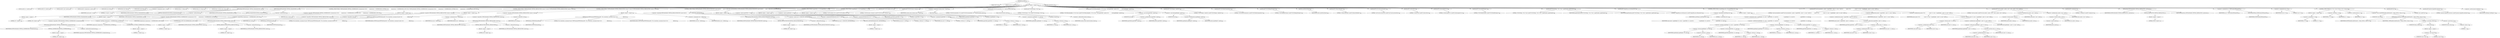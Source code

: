 digraph "printTIF" {  
"9803" [label = <(METHOD,printTIF)<SUB>210</SUB>> ]
"9804" [label = <(PARAM,TIFF *tif)<SUB>210</SUB>> ]
"9805" [label = <(PARAM,uint16_t pageNumber)<SUB>210</SUB>> ]
"9806" [label = <(BLOCK,&lt;empty&gt;,&lt;empty&gt;)<SUB>211</SUB>> ]
"9807" [label = <(LOCAL,uint32_t w: uint32_t)<SUB>212</SUB>> ]
"9808" [label = <(LOCAL,uint32_t h: uint32_t)<SUB>212</SUB>> ]
"9809" [label = <(LOCAL,uint16_t unit: uint16_t)<SUB>213</SUB>> ]
"9810" [label = <(LOCAL,uint16_t compression: uint16_t)<SUB>213</SUB>> ]
"9811" [label = <(LOCAL,float xres: float)<SUB>214</SUB>> ]
"9812" [label = <(LOCAL,float yres: float)<SUB>214</SUB>> ]
"9813" [label = <(LOCAL,float scale: float)<SUB>214</SUB>> ]
"9814" [label = <(&lt;operator&gt;.assignment,scale = 1.0)<SUB>214</SUB>> ]
"9815" [label = <(IDENTIFIER,scale,scale = 1.0)<SUB>214</SUB>> ]
"9816" [label = <(LITERAL,1.0,scale = 1.0)<SUB>214</SUB>> ]
"9817" [label = <(LOCAL,tstrip_t s: tstrip_t)<SUB>215</SUB>> ]
"9818" [label = <(LOCAL,tstrip_t ns: tstrip_t)<SUB>215</SUB>> ]
"9819" [label = <(LOCAL,time_t creation_time: time_t)<SUB>216</SUB>> ]
"9820" [label = <(TIFFGetField,TIFFGetField(tif, TIFFTAG_IMAGELENGTH, &amp;h))<SUB>218</SUB>> ]
"9821" [label = <(IDENTIFIER,tif,TIFFGetField(tif, TIFFTAG_IMAGELENGTH, &amp;h))<SUB>218</SUB>> ]
"9822" [label = <(TIFFTAG_IMAGELENGTH,TIFFTAG_IMAGELENGTH)<SUB>218</SUB>> ]
"9823" [label = <(BLOCK,&lt;empty&gt;,&lt;empty&gt;)> ]
"9824" [label = <(LITERAL,257,&lt;empty&gt;)<SUB>218</SUB>> ]
"9825" [label = <(&lt;operator&gt;.addressOf,&amp;h)<SUB>218</SUB>> ]
"9826" [label = <(IDENTIFIER,h,TIFFGetField(tif, TIFFTAG_IMAGELENGTH, &amp;h))<SUB>218</SUB>> ]
"9827" [label = <(TIFFGetField,TIFFGetField(tif, TIFFTAG_IMAGEWIDTH, &amp;w))<SUB>219</SUB>> ]
"9828" [label = <(IDENTIFIER,tif,TIFFGetField(tif, TIFFTAG_IMAGEWIDTH, &amp;w))<SUB>219</SUB>> ]
"9829" [label = <(TIFFTAG_IMAGEWIDTH,TIFFTAG_IMAGEWIDTH)<SUB>219</SUB>> ]
"9830" [label = <(BLOCK,&lt;empty&gt;,&lt;empty&gt;)> ]
"9831" [label = <(LITERAL,256,&lt;empty&gt;)<SUB>219</SUB>> ]
"9832" [label = <(&lt;operator&gt;.addressOf,&amp;w)<SUB>219</SUB>> ]
"9833" [label = <(IDENTIFIER,w,TIFFGetField(tif, TIFFTAG_IMAGEWIDTH, &amp;w))<SUB>219</SUB>> ]
"9834" [label = <(CONTROL_STRUCTURE,if (!TIFFGetField(tif, TIFFTAG_COMPRESSION, &amp;compression) ||\012        compression &lt; COMPRESSION_CCITTRLE ||\012        compression &gt; COMPRESSION_CCITT_T6),if (!TIFFGetField(tif, TIFFTAG_COMPRESSION, &amp;compression) ||\012        compression &lt; COMPRESSION_CCITTRLE ||\012        compression &gt; COMPRESSION_CCITT_T6))<SUB>220</SUB>> ]
"9835" [label = <(&lt;operator&gt;.logicalOr,!TIFFGetField(tif, TIFFTAG_COMPRESSION, &amp;compression) ||\012        compression &lt; COMPRESSION_CCITTRLE ||\012        compression &gt; COMPRESSION_CCITT_T6)<SUB>220</SUB>> ]
"9836" [label = <(&lt;operator&gt;.logicalOr,!TIFFGetField(tif, TIFFTAG_COMPRESSION, &amp;compression) ||\012        compression &lt; COMPRESSION_CCITTRLE)<SUB>220</SUB>> ]
"9837" [label = <(&lt;operator&gt;.logicalNot,!TIFFGetField(tif, TIFFTAG_COMPRESSION, &amp;compression))<SUB>220</SUB>> ]
"9838" [label = <(TIFFGetField,TIFFGetField(tif, TIFFTAG_COMPRESSION, &amp;compression))<SUB>220</SUB>> ]
"9839" [label = <(IDENTIFIER,tif,TIFFGetField(tif, TIFFTAG_COMPRESSION, &amp;compression))<SUB>220</SUB>> ]
"9840" [label = <(TIFFTAG_COMPRESSION,TIFFTAG_COMPRESSION)<SUB>220</SUB>> ]
"9841" [label = <(BLOCK,&lt;empty&gt;,&lt;empty&gt;)> ]
"9842" [label = <(LITERAL,259,&lt;empty&gt;)<SUB>220</SUB>> ]
"9843" [label = <(&lt;operator&gt;.addressOf,&amp;compression)<SUB>220</SUB>> ]
"9844" [label = <(IDENTIFIER,compression,TIFFGetField(tif, TIFFTAG_COMPRESSION, &amp;compression))<SUB>220</SUB>> ]
"9845" [label = <(&lt;operator&gt;.lessThan,compression &lt; COMPRESSION_CCITTRLE)<SUB>221</SUB>> ]
"9846" [label = <(IDENTIFIER,compression,compression &lt; COMPRESSION_CCITTRLE)<SUB>221</SUB>> ]
"9847" [label = <(COMPRESSION_CCITTRLE,COMPRESSION_CCITTRLE)<SUB>221</SUB>> ]
"9848" [label = <(BLOCK,&lt;empty&gt;,&lt;empty&gt;)> ]
"9849" [label = <(LITERAL,2,&lt;empty&gt;)<SUB>221</SUB>> ]
"9850" [label = <(&lt;operator&gt;.greaterThan,compression &gt; COMPRESSION_CCITT_T6)<SUB>222</SUB>> ]
"9851" [label = <(IDENTIFIER,compression,compression &gt; COMPRESSION_CCITT_T6)<SUB>222</SUB>> ]
"9852" [label = <(COMPRESSION_CCITT_T6,COMPRESSION_CCITT_T6)<SUB>222</SUB>> ]
"9853" [label = <(BLOCK,&lt;empty&gt;,&lt;empty&gt;)> ]
"9854" [label = <(LITERAL,4,&lt;empty&gt;)<SUB>222</SUB>> ]
"9855" [label = <(BLOCK,&lt;empty&gt;,&lt;empty&gt;)<SUB>223</SUB>> ]
"9856" [label = <(RETURN,return;,return;)<SUB>223</SUB>> ]
"9857" [label = <(CONTROL_STRUCTURE,if (!TIFFGetField(tif, TIFFTAG_XRESOLUTION, &amp;xres) || !xres),if (!TIFFGetField(tif, TIFFTAG_XRESOLUTION, &amp;xres) || !xres))<SUB>224</SUB>> ]
"9858" [label = <(&lt;operator&gt;.logicalOr,!TIFFGetField(tif, TIFFTAG_XRESOLUTION, &amp;xres) || !xres)<SUB>224</SUB>> ]
"9859" [label = <(&lt;operator&gt;.logicalNot,!TIFFGetField(tif, TIFFTAG_XRESOLUTION, &amp;xres))<SUB>224</SUB>> ]
"9860" [label = <(TIFFGetField,TIFFGetField(tif, TIFFTAG_XRESOLUTION, &amp;xres))<SUB>224</SUB>> ]
"9861" [label = <(IDENTIFIER,tif,TIFFGetField(tif, TIFFTAG_XRESOLUTION, &amp;xres))<SUB>224</SUB>> ]
"9862" [label = <(TIFFTAG_XRESOLUTION,TIFFTAG_XRESOLUTION)<SUB>224</SUB>> ]
"9863" [label = <(BLOCK,&lt;empty&gt;,&lt;empty&gt;)> ]
"9864" [label = <(LITERAL,282,&lt;empty&gt;)<SUB>224</SUB>> ]
"9865" [label = <(&lt;operator&gt;.addressOf,&amp;xres)<SUB>224</SUB>> ]
"9866" [label = <(IDENTIFIER,xres,TIFFGetField(tif, TIFFTAG_XRESOLUTION, &amp;xres))<SUB>224</SUB>> ]
"9867" [label = <(&lt;operator&gt;.logicalNot,!xres)<SUB>224</SUB>> ]
"9868" [label = <(IDENTIFIER,xres,!xres)<SUB>224</SUB>> ]
"9869" [label = <(BLOCK,&lt;empty&gt;,&lt;empty&gt;)<SUB>225</SUB>> ]
"9870" [label = <(TIFFWarning,TIFFWarning(TIFFFileName(tif), &quot;No x-resolution, assuming %g dpi&quot;,\012                    defxres))<SUB>226</SUB>> ]
"9871" [label = <(TIFFFileName,TIFFFileName(tif))<SUB>226</SUB>> ]
"9872" [label = <(IDENTIFIER,tif,TIFFFileName(tif))<SUB>226</SUB>> ]
"9873" [label = <(LITERAL,&quot;No x-resolution, assuming %g dpi&quot;,TIFFWarning(TIFFFileName(tif), &quot;No x-resolution, assuming %g dpi&quot;,\012                    defxres))<SUB>226</SUB>> ]
"9874" [label = <(IDENTIFIER,defxres,TIFFWarning(TIFFFileName(tif), &quot;No x-resolution, assuming %g dpi&quot;,\012                    defxres))<SUB>227</SUB>> ]
"9875" [label = <(&lt;operator&gt;.assignment,xres = defxres)<SUB>228</SUB>> ]
"9876" [label = <(IDENTIFIER,xres,xres = defxres)<SUB>228</SUB>> ]
"9877" [label = <(IDENTIFIER,defxres,xres = defxres)<SUB>228</SUB>> ]
"9878" [label = <(CONTROL_STRUCTURE,if (!TIFFGetField(tif, TIFFTAG_YRESOLUTION, &amp;yres) || !yres),if (!TIFFGetField(tif, TIFFTAG_YRESOLUTION, &amp;yres) || !yres))<SUB>230</SUB>> ]
"9879" [label = <(&lt;operator&gt;.logicalOr,!TIFFGetField(tif, TIFFTAG_YRESOLUTION, &amp;yres) || !yres)<SUB>230</SUB>> ]
"9880" [label = <(&lt;operator&gt;.logicalNot,!TIFFGetField(tif, TIFFTAG_YRESOLUTION, &amp;yres))<SUB>230</SUB>> ]
"9881" [label = <(TIFFGetField,TIFFGetField(tif, TIFFTAG_YRESOLUTION, &amp;yres))<SUB>230</SUB>> ]
"9882" [label = <(IDENTIFIER,tif,TIFFGetField(tif, TIFFTAG_YRESOLUTION, &amp;yres))<SUB>230</SUB>> ]
"9883" [label = <(TIFFTAG_YRESOLUTION,TIFFTAG_YRESOLUTION)<SUB>230</SUB>> ]
"9884" [label = <(BLOCK,&lt;empty&gt;,&lt;empty&gt;)> ]
"9885" [label = <(LITERAL,283,&lt;empty&gt;)<SUB>230</SUB>> ]
"9886" [label = <(&lt;operator&gt;.addressOf,&amp;yres)<SUB>230</SUB>> ]
"9887" [label = <(IDENTIFIER,yres,TIFFGetField(tif, TIFFTAG_YRESOLUTION, &amp;yres))<SUB>230</SUB>> ]
"9888" [label = <(&lt;operator&gt;.logicalNot,!yres)<SUB>230</SUB>> ]
"9889" [label = <(IDENTIFIER,yres,!yres)<SUB>230</SUB>> ]
"9890" [label = <(BLOCK,&lt;empty&gt;,&lt;empty&gt;)<SUB>231</SUB>> ]
"9891" [label = <(TIFFWarning,TIFFWarning(TIFFFileName(tif), &quot;No y-resolution, assuming %g lpi&quot;,\012                    defyres))<SUB>232</SUB>> ]
"9892" [label = <(TIFFFileName,TIFFFileName(tif))<SUB>232</SUB>> ]
"9893" [label = <(IDENTIFIER,tif,TIFFFileName(tif))<SUB>232</SUB>> ]
"9894" [label = <(LITERAL,&quot;No y-resolution, assuming %g lpi&quot;,TIFFWarning(TIFFFileName(tif), &quot;No y-resolution, assuming %g lpi&quot;,\012                    defyres))<SUB>232</SUB>> ]
"9895" [label = <(IDENTIFIER,defyres,TIFFWarning(TIFFFileName(tif), &quot;No y-resolution, assuming %g lpi&quot;,\012                    defyres))<SUB>233</SUB>> ]
"9896" [label = <(&lt;operator&gt;.assignment,yres = defyres)<SUB>234</SUB>> ]
"9897" [label = <(IDENTIFIER,yres,yres = defyres)<SUB>234</SUB>> ]
"9898" [label = <(IDENTIFIER,defyres,yres = defyres)<SUB>234</SUB>> ]
"9899" [label = <(CONTROL_STRUCTURE,if (TIFFGetField(tif, TIFFTAG_RESOLUTIONUNIT, &amp;unit) &amp;&amp;\012        unit == RESUNIT_CENTIMETER),if (TIFFGetField(tif, TIFFTAG_RESOLUTIONUNIT, &amp;unit) &amp;&amp;\012        unit == RESUNIT_CENTIMETER))<SUB>236</SUB>> ]
"9900" [label = <(&lt;operator&gt;.logicalAnd,TIFFGetField(tif, TIFFTAG_RESOLUTIONUNIT, &amp;unit) &amp;&amp;\012        unit == RESUNIT_CENTIMETER)<SUB>236</SUB>> ]
"9901" [label = <(TIFFGetField,TIFFGetField(tif, TIFFTAG_RESOLUTIONUNIT, &amp;unit))<SUB>236</SUB>> ]
"9902" [label = <(IDENTIFIER,tif,TIFFGetField(tif, TIFFTAG_RESOLUTIONUNIT, &amp;unit))<SUB>236</SUB>> ]
"9903" [label = <(TIFFTAG_RESOLUTIONUNIT,TIFFTAG_RESOLUTIONUNIT)<SUB>236</SUB>> ]
"9904" [label = <(BLOCK,&lt;empty&gt;,&lt;empty&gt;)> ]
"9905" [label = <(LITERAL,296,&lt;empty&gt;)<SUB>236</SUB>> ]
"9906" [label = <(&lt;operator&gt;.addressOf,&amp;unit)<SUB>236</SUB>> ]
"9907" [label = <(IDENTIFIER,unit,TIFFGetField(tif, TIFFTAG_RESOLUTIONUNIT, &amp;unit))<SUB>236</SUB>> ]
"9908" [label = <(&lt;operator&gt;.equals,unit == RESUNIT_CENTIMETER)<SUB>237</SUB>> ]
"9909" [label = <(IDENTIFIER,unit,unit == RESUNIT_CENTIMETER)<SUB>237</SUB>> ]
"9910" [label = <(RESUNIT_CENTIMETER,RESUNIT_CENTIMETER)<SUB>237</SUB>> ]
"9911" [label = <(BLOCK,&lt;empty&gt;,&lt;empty&gt;)> ]
"9912" [label = <(LITERAL,3,&lt;empty&gt;)<SUB>237</SUB>> ]
"9913" [label = <(BLOCK,&lt;empty&gt;,&lt;empty&gt;)<SUB>238</SUB>> ]
"9914" [label = <(&lt;operator&gt;.assignmentMultiplication,xres *= 2.54F)<SUB>239</SUB>> ]
"9915" [label = <(IDENTIFIER,xres,xres *= 2.54F)<SUB>239</SUB>> ]
"9916" [label = <(LITERAL,2.54F,xres *= 2.54F)<SUB>239</SUB>> ]
"9917" [label = <(&lt;operator&gt;.assignmentMultiplication,yres *= 2.54F)<SUB>240</SUB>> ]
"9918" [label = <(IDENTIFIER,yres,yres *= 2.54F)<SUB>240</SUB>> ]
"9919" [label = <(LITERAL,2.54F,yres *= 2.54F)<SUB>240</SUB>> ]
"9920" [label = <(CONTROL_STRUCTURE,if (pageWidth == 0),if (pageWidth == 0))<SUB>242</SUB>> ]
"9921" [label = <(&lt;operator&gt;.equals,pageWidth == 0)<SUB>242</SUB>> ]
"9922" [label = <(IDENTIFIER,pageWidth,pageWidth == 0)<SUB>242</SUB>> ]
"9923" [label = <(LITERAL,0,pageWidth == 0)<SUB>242</SUB>> ]
"9924" [label = <(BLOCK,&lt;empty&gt;,&lt;empty&gt;)<SUB>243</SUB>> ]
"9925" [label = <(&lt;operator&gt;.assignment,pageWidth = w / xres)<SUB>243</SUB>> ]
"9926" [label = <(IDENTIFIER,pageWidth,pageWidth = w / xres)<SUB>243</SUB>> ]
"9927" [label = <(&lt;operator&gt;.division,w / xres)<SUB>243</SUB>> ]
"9928" [label = <(IDENTIFIER,w,w / xres)<SUB>243</SUB>> ]
"9929" [label = <(IDENTIFIER,xres,w / xres)<SUB>243</SUB>> ]
"9930" [label = <(CONTROL_STRUCTURE,if (pageHeight == 0),if (pageHeight == 0))<SUB>244</SUB>> ]
"9931" [label = <(&lt;operator&gt;.equals,pageHeight == 0)<SUB>244</SUB>> ]
"9932" [label = <(IDENTIFIER,pageHeight,pageHeight == 0)<SUB>244</SUB>> ]
"9933" [label = <(LITERAL,0,pageHeight == 0)<SUB>244</SUB>> ]
"9934" [label = <(BLOCK,&lt;empty&gt;,&lt;empty&gt;)<SUB>245</SUB>> ]
"9935" [label = <(&lt;operator&gt;.assignment,pageHeight = h / yres)<SUB>245</SUB>> ]
"9936" [label = <(IDENTIFIER,pageHeight,pageHeight = h / yres)<SUB>245</SUB>> ]
"9937" [label = <(&lt;operator&gt;.division,h / yres)<SUB>245</SUB>> ]
"9938" [label = <(IDENTIFIER,h,h / yres)<SUB>245</SUB>> ]
"9939" [label = <(IDENTIFIER,yres,h / yres)<SUB>245</SUB>> ]
"9940" [label = <(printf,printf(&quot;%%!PS-Adobe-3.0\n&quot;))<SUB>247</SUB>> ]
"9941" [label = <(LITERAL,&quot;%%!PS-Adobe-3.0\n&quot;,printf(&quot;%%!PS-Adobe-3.0\n&quot;))<SUB>247</SUB>> ]
"9942" [label = <(printf,printf(&quot;%%%%Creator: fax2ps\n&quot;))<SUB>248</SUB>> ]
"9943" [label = <(LITERAL,&quot;%%%%Creator: fax2ps\n&quot;,printf(&quot;%%%%Creator: fax2ps\n&quot;))<SUB>248</SUB>> ]
"9944" [label = <(&lt;operator&gt;.assignment,creation_time = time(0))<SUB>252</SUB>> ]
"9945" [label = <(IDENTIFIER,creation_time,creation_time = time(0))<SUB>252</SUB>> ]
"9946" [label = <(time,time(0))<SUB>252</SUB>> ]
"9947" [label = <(LITERAL,0,time(0))<SUB>252</SUB>> ]
"9948" [label = <(printf,printf(&quot;%%%%CreationDate: %s&quot;, ctime(&amp;creation_time)))<SUB>253</SUB>> ]
"9949" [label = <(LITERAL,&quot;%%%%CreationDate: %s&quot;,printf(&quot;%%%%CreationDate: %s&quot;, ctime(&amp;creation_time)))<SUB>253</SUB>> ]
"9950" [label = <(ctime,ctime(&amp;creation_time))<SUB>253</SUB>> ]
"9951" [label = <(&lt;operator&gt;.addressOf,&amp;creation_time)<SUB>253</SUB>> ]
"9952" [label = <(IDENTIFIER,creation_time,ctime(&amp;creation_time))<SUB>253</SUB>> ]
"9953" [label = <(printf,printf(&quot;%%%%Origin: 0 0\n&quot;))<SUB>254</SUB>> ]
"9954" [label = <(LITERAL,&quot;%%%%Origin: 0 0\n&quot;,printf(&quot;%%%%Origin: 0 0\n&quot;))<SUB>254</SUB>> ]
"9955" [label = <(printf,printf(&quot;%%%%BoundingBox: 0 0 %u %u\n&quot;, (int)(pageWidth * points),\012           (int)(pageHeight * points)))<SUB>255</SUB>> ]
"9956" [label = <(LITERAL,&quot;%%%%BoundingBox: 0 0 %u %u\n&quot;,printf(&quot;%%%%BoundingBox: 0 0 %u %u\n&quot;, (int)(pageWidth * points),\012           (int)(pageHeight * points)))<SUB>255</SUB>> ]
"9957" [label = <(&lt;operator&gt;.cast,(int)(pageWidth * points))<SUB>255</SUB>> ]
"9958" [label = <(UNKNOWN,int,int)<SUB>255</SUB>> ]
"9959" [label = <(&lt;operator&gt;.multiplication,pageWidth * points)<SUB>255</SUB>> ]
"9960" [label = <(IDENTIFIER,pageWidth,pageWidth * points)<SUB>255</SUB>> ]
"9961" [label = <(IDENTIFIER,points,pageWidth * points)<SUB>255</SUB>> ]
"9962" [label = <(&lt;operator&gt;.cast,(int)(pageHeight * points))<SUB>256</SUB>> ]
"9963" [label = <(UNKNOWN,int,int)<SUB>256</SUB>> ]
"9964" [label = <(&lt;operator&gt;.multiplication,pageHeight * points)<SUB>256</SUB>> ]
"9965" [label = <(IDENTIFIER,pageHeight,pageHeight * points)<SUB>256</SUB>> ]
"9966" [label = <(IDENTIFIER,points,pageHeight * points)<SUB>256</SUB>> ]
"9967" [label = <(printf,printf(&quot;%%%%Pages: (atend)\n&quot;))<SUB>257</SUB>> ]
"9968" [label = <(LITERAL,&quot;%%%%Pages: (atend)\n&quot;,printf(&quot;%%%%Pages: (atend)\n&quot;))<SUB>257</SUB>> ]
"9969" [label = <(printf,printf(&quot;%%%%EndComments\n&quot;))<SUB>258</SUB>> ]
"9970" [label = <(LITERAL,&quot;%%%%EndComments\n&quot;,printf(&quot;%%%%EndComments\n&quot;))<SUB>258</SUB>> ]
"9971" [label = <(printf,printf(&quot;%%%%BeginProlog\n&quot;))<SUB>259</SUB>> ]
"9972" [label = <(LITERAL,&quot;%%%%BeginProlog\n&quot;,printf(&quot;%%%%BeginProlog\n&quot;))<SUB>259</SUB>> ]
"9973" [label = <(emitFont,emitFont(stdout))<SUB>260</SUB>> ]
"9974" [label = <(IDENTIFIER,stdout,emitFont(stdout))<SUB>260</SUB>> ]
"9975" [label = <(printf,printf(&quot;/d{bind def}def\n&quot;))<SUB>261</SUB>> ]
"9976" [label = <(LITERAL,&quot;/d{bind def}def\n&quot;,printf(&quot;/d{bind def}def\n&quot;))<SUB>261</SUB>> ]
"9977" [label = <(printf,printf(&quot;/m{0 exch moveto}d\n&quot;))<SUB>262</SUB>> ]
"9978" [label = <(LITERAL,&quot;/m{0 exch moveto}d\n&quot;,printf(&quot;/m{0 exch moveto}d\n&quot;))<SUB>262</SUB>> ]
"9979" [label = <(printf,printf(&quot;/s{show}d\n&quot;))<SUB>263</SUB>> ]
"9980" [label = <(LITERAL,&quot;/s{show}d\n&quot;,printf(&quot;/s{show}d\n&quot;))<SUB>263</SUB>> ]
"9981" [label = <(printf,printf(&quot;/p{showpage}d \n&quot;))<SUB>264</SUB>> ]
"9982" [label = <(LITERAL,&quot;/p{showpage}d \n&quot;,printf(&quot;/p{showpage}d \n&quot;))<SUB>264</SUB>> ]
"9983" [label = <(printf,printf(&quot;%%%%EndProlog\n&quot;))<SUB>265</SUB>> ]
"9984" [label = <(LITERAL,&quot;%%%%EndProlog\n&quot;,printf(&quot;%%%%EndProlog\n&quot;))<SUB>265</SUB>> ]
"9985" [label = <(printf,printf(&quot;%%%%Page: \&quot;%u\&quot; %u\n&quot;, pageNumber, pageNumber))<SUB>266</SUB>> ]
"9986" [label = <(LITERAL,&quot;%%%%Page: \&quot;%u\&quot; %u\n&quot;,printf(&quot;%%%%Page: \&quot;%u\&quot; %u\n&quot;, pageNumber, pageNumber))<SUB>266</SUB>> ]
"9987" [label = <(IDENTIFIER,pageNumber,printf(&quot;%%%%Page: \&quot;%u\&quot; %u\n&quot;, pageNumber, pageNumber))<SUB>266</SUB>> ]
"9988" [label = <(IDENTIFIER,pageNumber,printf(&quot;%%%%Page: \&quot;%u\&quot; %u\n&quot;, pageNumber, pageNumber))<SUB>266</SUB>> ]
"9989" [label = <(printf,printf(&quot;/$pageTop save def gsave\n&quot;))<SUB>267</SUB>> ]
"9990" [label = <(LITERAL,&quot;/$pageTop save def gsave\n&quot;,printf(&quot;/$pageTop save def gsave\n&quot;))<SUB>267</SUB>> ]
"9991" [label = <(CONTROL_STRUCTURE,if (scaleToPage &amp;&amp; 1),if (scaleToPage &amp;&amp; 1))<SUB>268</SUB>> ]
"9992" [label = <(&lt;operator&gt;.logicalAnd,scaleToPage &amp;&amp; 1)<SUB>268</SUB>> ]
"9993" [label = <(IDENTIFIER,scaleToPage,scaleToPage &amp;&amp; 1)<SUB>268</SUB>> ]
"9994" [label = <(LITERAL,1,scaleToPage &amp;&amp; 1)<SUB>268</SUB>> ]
"9995" [label = <(BLOCK,&lt;empty&gt;,&lt;empty&gt;)<SUB>269</SUB>> ]
"9996" [label = <(&lt;operator&gt;.assignment,scale = pageHeight / (h / yres) &lt; pageWidth / (w / xres)\012                    ? pageHeight / (h / yres)\012                    : pageWidth / (w / xres))<SUB>269</SUB>> ]
"9997" [label = <(IDENTIFIER,scale,scale = pageHeight / (h / yres) &lt; pageWidth / (w / xres)\012                    ? pageHeight / (h / yres)\012                    : pageWidth / (w / xres))<SUB>269</SUB>> ]
"9998" [label = <(&lt;operator&gt;.conditional,pageHeight / (h / yres) &lt; pageWidth / (w / xres)\012                    ? pageHeight / (h / yres)\012                    : pageWidth / (w / xres))<SUB>269</SUB>> ]
"9999" [label = <(&lt;operator&gt;.lessThan,pageHeight / (h / yres) &lt; pageWidth / (w / xres))<SUB>269</SUB>> ]
"10000" [label = <(&lt;operator&gt;.division,pageHeight / (h / yres))<SUB>269</SUB>> ]
"10001" [label = <(IDENTIFIER,pageHeight,pageHeight / (h / yres))<SUB>269</SUB>> ]
"10002" [label = <(&lt;operator&gt;.division,h / yres)<SUB>269</SUB>> ]
"10003" [label = <(IDENTIFIER,h,h / yres)<SUB>269</SUB>> ]
"10004" [label = <(IDENTIFIER,yres,h / yres)<SUB>269</SUB>> ]
"10005" [label = <(&lt;operator&gt;.division,pageWidth / (w / xres))<SUB>269</SUB>> ]
"10006" [label = <(IDENTIFIER,pageWidth,pageWidth / (w / xres))<SUB>269</SUB>> ]
"10007" [label = <(&lt;operator&gt;.division,w / xres)<SUB>269</SUB>> ]
"10008" [label = <(IDENTIFIER,w,w / xres)<SUB>269</SUB>> ]
"10009" [label = <(IDENTIFIER,xres,w / xres)<SUB>269</SUB>> ]
"10010" [label = <(&lt;operator&gt;.division,pageHeight / (h / yres))<SUB>270</SUB>> ]
"10011" [label = <(IDENTIFIER,pageHeight,pageHeight / (h / yres))<SUB>270</SUB>> ]
"10012" [label = <(&lt;operator&gt;.division,h / yres)<SUB>270</SUB>> ]
"10013" [label = <(IDENTIFIER,h,h / yres)<SUB>270</SUB>> ]
"10014" [label = <(IDENTIFIER,yres,h / yres)<SUB>270</SUB>> ]
"10015" [label = <(&lt;operator&gt;.division,pageWidth / (w / xres))<SUB>271</SUB>> ]
"10016" [label = <(IDENTIFIER,pageWidth,pageWidth / (w / xres))<SUB>271</SUB>> ]
"10017" [label = <(&lt;operator&gt;.division,w / xres)<SUB>271</SUB>> ]
"10018" [label = <(IDENTIFIER,w,w / xres)<SUB>271</SUB>> ]
"10019" [label = <(IDENTIFIER,xres,w / xres)<SUB>271</SUB>> ]
"10020" [label = <(printf,printf(&quot;%g %g translate\n&quot;, points * (pageWidth - scale * w / xres) * half,\012           points *\012               (scale * h / yres + (pageHeight - scale * h / yres) * half)))<SUB>272</SUB>> ]
"10021" [label = <(LITERAL,&quot;%g %g translate\n&quot;,printf(&quot;%g %g translate\n&quot;, points * (pageWidth - scale * w / xres) * half,\012           points *\012               (scale * h / yres + (pageHeight - scale * h / yres) * half)))<SUB>272</SUB>> ]
"10022" [label = <(&lt;operator&gt;.multiplication,points * (pageWidth - scale * w / xres) * half)<SUB>272</SUB>> ]
"10023" [label = <(&lt;operator&gt;.multiplication,points * (pageWidth - scale * w / xres))<SUB>272</SUB>> ]
"10024" [label = <(IDENTIFIER,points,points * (pageWidth - scale * w / xres))<SUB>272</SUB>> ]
"10025" [label = <(&lt;operator&gt;.subtraction,pageWidth - scale * w / xres)<SUB>272</SUB>> ]
"10026" [label = <(IDENTIFIER,pageWidth,pageWidth - scale * w / xres)<SUB>272</SUB>> ]
"10027" [label = <(&lt;operator&gt;.division,scale * w / xres)<SUB>272</SUB>> ]
"10028" [label = <(&lt;operator&gt;.multiplication,scale * w)<SUB>272</SUB>> ]
"10029" [label = <(IDENTIFIER,scale,scale * w)<SUB>272</SUB>> ]
"10030" [label = <(IDENTIFIER,w,scale * w)<SUB>272</SUB>> ]
"10031" [label = <(IDENTIFIER,xres,scale * w / xres)<SUB>272</SUB>> ]
"10032" [label = <(IDENTIFIER,half,points * (pageWidth - scale * w / xres) * half)<SUB>272</SUB>> ]
"10033" [label = <(&lt;operator&gt;.multiplication,points *\012               (scale * h / yres + (pageHeight - scale * h / yres) * half))<SUB>273</SUB>> ]
"10034" [label = <(IDENTIFIER,points,points *\012               (scale * h / yres + (pageHeight - scale * h / yres) * half))<SUB>273</SUB>> ]
"10035" [label = <(&lt;operator&gt;.addition,scale * h / yres + (pageHeight - scale * h / yres) * half)<SUB>274</SUB>> ]
"10036" [label = <(&lt;operator&gt;.division,scale * h / yres)<SUB>274</SUB>> ]
"10037" [label = <(&lt;operator&gt;.multiplication,scale * h)<SUB>274</SUB>> ]
"10038" [label = <(IDENTIFIER,scale,scale * h)<SUB>274</SUB>> ]
"10039" [label = <(IDENTIFIER,h,scale * h)<SUB>274</SUB>> ]
"10040" [label = <(IDENTIFIER,yres,scale * h / yres)<SUB>274</SUB>> ]
"10041" [label = <(&lt;operator&gt;.multiplication,(pageHeight - scale * h / yres) * half)<SUB>274</SUB>> ]
"10042" [label = <(&lt;operator&gt;.subtraction,pageHeight - scale * h / yres)<SUB>274</SUB>> ]
"10043" [label = <(IDENTIFIER,pageHeight,pageHeight - scale * h / yres)<SUB>274</SUB>> ]
"10044" [label = <(&lt;operator&gt;.division,scale * h / yres)<SUB>274</SUB>> ]
"10045" [label = <(&lt;operator&gt;.multiplication,scale * h)<SUB>274</SUB>> ]
"10046" [label = <(IDENTIFIER,scale,scale * h)<SUB>274</SUB>> ]
"10047" [label = <(IDENTIFIER,h,scale * h)<SUB>274</SUB>> ]
"10048" [label = <(IDENTIFIER,yres,scale * h / yres)<SUB>274</SUB>> ]
"10049" [label = <(IDENTIFIER,half,(pageHeight - scale * h / yres) * half)<SUB>274</SUB>> ]
"10050" [label = <(printf,printf(&quot;%g %g scale\n&quot;, points / xres * scale, -points / yres * scale))<SUB>275</SUB>> ]
"10051" [label = <(LITERAL,&quot;%g %g scale\n&quot;,printf(&quot;%g %g scale\n&quot;, points / xres * scale, -points / yres * scale))<SUB>275</SUB>> ]
"10052" [label = <(&lt;operator&gt;.multiplication,points / xres * scale)<SUB>275</SUB>> ]
"10053" [label = <(&lt;operator&gt;.division,points / xres)<SUB>275</SUB>> ]
"10054" [label = <(IDENTIFIER,points,points / xres)<SUB>275</SUB>> ]
"10055" [label = <(IDENTIFIER,xres,points / xres)<SUB>275</SUB>> ]
"10056" [label = <(IDENTIFIER,scale,points / xres * scale)<SUB>275</SUB>> ]
"10057" [label = <(&lt;operator&gt;.multiplication,-points / yres * scale)<SUB>275</SUB>> ]
"10058" [label = <(&lt;operator&gt;.division,-points / yres)<SUB>275</SUB>> ]
"10059" [label = <(&lt;operator&gt;.minus,-points)<SUB>275</SUB>> ]
"10060" [label = <(IDENTIFIER,points,-points)<SUB>275</SUB>> ]
"10061" [label = <(IDENTIFIER,yres,-points / yres)<SUB>275</SUB>> ]
"10062" [label = <(IDENTIFIER,scale,-points / yres * scale)<SUB>275</SUB>> ]
"10063" [label = <(printf,printf(&quot;0 setgray\n&quot;))<SUB>276</SUB>> ]
"10064" [label = <(LITERAL,&quot;0 setgray\n&quot;,printf(&quot;0 setgray\n&quot;))<SUB>276</SUB>> ]
"10065" [label = <(TIFFSetField,TIFFSetField(tif, TIFFTAG_FAXFILLFUNC, printruns))<SUB>277</SUB>> ]
"10066" [label = <(IDENTIFIER,tif,TIFFSetField(tif, TIFFTAG_FAXFILLFUNC, printruns))<SUB>277</SUB>> ]
"10067" [label = <(TIFFTAG_FAXFILLFUNC,TIFFTAG_FAXFILLFUNC)<SUB>277</SUB>> ]
"10068" [label = <(BLOCK,&lt;empty&gt;,&lt;empty&gt;)> ]
"10069" [label = <(LITERAL,65540,&lt;empty&gt;)<SUB>277</SUB>> ]
"10070" [label = <(IDENTIFIER,printruns,TIFFSetField(tif, TIFFTAG_FAXFILLFUNC, printruns))<SUB>277</SUB>> ]
"10071" [label = <(&lt;operator&gt;.assignment,ns = TIFFNumberOfStrips(tif))<SUB>278</SUB>> ]
"10072" [label = <(IDENTIFIER,ns,ns = TIFFNumberOfStrips(tif))<SUB>278</SUB>> ]
"10073" [label = <(TIFFNumberOfStrips,TIFFNumberOfStrips(tif))<SUB>278</SUB>> ]
"10074" [label = <(IDENTIFIER,tif,TIFFNumberOfStrips(tif))<SUB>278</SUB>> ]
"10075" [label = <(&lt;operator&gt;.assignment,row = 0)<SUB>279</SUB>> ]
"10076" [label = <(IDENTIFIER,row,row = 0)<SUB>279</SUB>> ]
"10077" [label = <(LITERAL,0,row = 0)<SUB>279</SUB>> ]
"10078" [label = <(CONTROL_STRUCTURE,for (s = 0;s &lt; ns;s++),for (s = 0;s &lt; ns;s++))<SUB>280</SUB>> ]
"10079" [label = <(BLOCK,&lt;empty&gt;,&lt;empty&gt;)<SUB>280</SUB>> ]
"10080" [label = <(&lt;operator&gt;.assignment,s = 0)<SUB>280</SUB>> ]
"10081" [label = <(IDENTIFIER,s,s = 0)<SUB>280</SUB>> ]
"10082" [label = <(LITERAL,0,s = 0)<SUB>280</SUB>> ]
"10083" [label = <(&lt;operator&gt;.lessThan,s &lt; ns)<SUB>280</SUB>> ]
"10084" [label = <(IDENTIFIER,s,s &lt; ns)<SUB>280</SUB>> ]
"10085" [label = <(IDENTIFIER,ns,s &lt; ns)<SUB>280</SUB>> ]
"10086" [label = <(&lt;operator&gt;.postIncrement,s++)<SUB>280</SUB>> ]
"10087" [label = <(IDENTIFIER,s,s++)<SUB>280</SUB>> ]
"10088" [label = <(&lt;operator&gt;.cast,(void)TIFFReadEncodedStrip(tif, s, (tdata_t)NULL, (tsize_t)-1))<SUB>281</SUB>> ]
"10089" [label = <(UNKNOWN,void,void)<SUB>281</SUB>> ]
"10090" [label = <(TIFFReadEncodedStrip,TIFFReadEncodedStrip(tif, s, (tdata_t)NULL, (tsize_t)-1))<SUB>281</SUB>> ]
"10091" [label = <(IDENTIFIER,tif,TIFFReadEncodedStrip(tif, s, (tdata_t)NULL, (tsize_t)-1))<SUB>281</SUB>> ]
"10092" [label = <(IDENTIFIER,s,TIFFReadEncodedStrip(tif, s, (tdata_t)NULL, (tsize_t)-1))<SUB>281</SUB>> ]
"10093" [label = <(&lt;operator&gt;.cast,(tdata_t)NULL)<SUB>281</SUB>> ]
"10094" [label = <(UNKNOWN,tdata_t,tdata_t)<SUB>281</SUB>> ]
"10095" [label = <(NULL,NULL)<SUB>281</SUB>> ]
"10096" [label = <(BLOCK,&lt;empty&gt;,&lt;empty&gt;)> ]
"10097" [label = <(&lt;operator&gt;.cast,(void *)0)<SUB>281</SUB>> ]
"10098" [label = <(UNKNOWN,void *,void *)<SUB>281</SUB>> ]
"10099" [label = <(LITERAL,0,(void *)0)<SUB>281</SUB>> ]
"10100" [label = <(&lt;operator&gt;.cast,(tsize_t)-1)<SUB>281</SUB>> ]
"10101" [label = <(UNKNOWN,tsize_t,tsize_t)<SUB>281</SUB>> ]
"10102" [label = <(&lt;operator&gt;.minus,-1)<SUB>281</SUB>> ]
"10103" [label = <(LITERAL,1,-1)<SUB>281</SUB>> ]
"10104" [label = <(printf,printf(&quot;p\n&quot;))<SUB>282</SUB>> ]
"10105" [label = <(LITERAL,&quot;p\n&quot;,printf(&quot;p\n&quot;))<SUB>282</SUB>> ]
"10106" [label = <(printf,printf(&quot;grestore $pageTop restore\n&quot;))<SUB>283</SUB>> ]
"10107" [label = <(LITERAL,&quot;grestore $pageTop restore\n&quot;,printf(&quot;grestore $pageTop restore\n&quot;))<SUB>283</SUB>> ]
"10108" [label = <(&lt;operator&gt;.postIncrement,totalPages++)<SUB>284</SUB>> ]
"10109" [label = <(IDENTIFIER,totalPages,totalPages++)<SUB>284</SUB>> ]
"10110" [label = <(METHOD_RETURN,void)<SUB>210</SUB>> ]
  "9803" -> "9804" 
  "9803" -> "9805" 
  "9803" -> "9806" 
  "9803" -> "10110" 
  "9806" -> "9807" 
  "9806" -> "9808" 
  "9806" -> "9809" 
  "9806" -> "9810" 
  "9806" -> "9811" 
  "9806" -> "9812" 
  "9806" -> "9813" 
  "9806" -> "9814" 
  "9806" -> "9817" 
  "9806" -> "9818" 
  "9806" -> "9819" 
  "9806" -> "9820" 
  "9806" -> "9827" 
  "9806" -> "9834" 
  "9806" -> "9857" 
  "9806" -> "9878" 
  "9806" -> "9899" 
  "9806" -> "9920" 
  "9806" -> "9930" 
  "9806" -> "9940" 
  "9806" -> "9942" 
  "9806" -> "9944" 
  "9806" -> "9948" 
  "9806" -> "9953" 
  "9806" -> "9955" 
  "9806" -> "9967" 
  "9806" -> "9969" 
  "9806" -> "9971" 
  "9806" -> "9973" 
  "9806" -> "9975" 
  "9806" -> "9977" 
  "9806" -> "9979" 
  "9806" -> "9981" 
  "9806" -> "9983" 
  "9806" -> "9985" 
  "9806" -> "9989" 
  "9806" -> "9991" 
  "9806" -> "10020" 
  "9806" -> "10050" 
  "9806" -> "10063" 
  "9806" -> "10065" 
  "9806" -> "10071" 
  "9806" -> "10075" 
  "9806" -> "10078" 
  "9806" -> "10104" 
  "9806" -> "10106" 
  "9806" -> "10108" 
  "9814" -> "9815" 
  "9814" -> "9816" 
  "9820" -> "9821" 
  "9820" -> "9822" 
  "9820" -> "9825" 
  "9822" -> "9823" 
  "9823" -> "9824" 
  "9825" -> "9826" 
  "9827" -> "9828" 
  "9827" -> "9829" 
  "9827" -> "9832" 
  "9829" -> "9830" 
  "9830" -> "9831" 
  "9832" -> "9833" 
  "9834" -> "9835" 
  "9834" -> "9855" 
  "9835" -> "9836" 
  "9835" -> "9850" 
  "9836" -> "9837" 
  "9836" -> "9845" 
  "9837" -> "9838" 
  "9838" -> "9839" 
  "9838" -> "9840" 
  "9838" -> "9843" 
  "9840" -> "9841" 
  "9841" -> "9842" 
  "9843" -> "9844" 
  "9845" -> "9846" 
  "9845" -> "9847" 
  "9847" -> "9848" 
  "9848" -> "9849" 
  "9850" -> "9851" 
  "9850" -> "9852" 
  "9852" -> "9853" 
  "9853" -> "9854" 
  "9855" -> "9856" 
  "9857" -> "9858" 
  "9857" -> "9869" 
  "9858" -> "9859" 
  "9858" -> "9867" 
  "9859" -> "9860" 
  "9860" -> "9861" 
  "9860" -> "9862" 
  "9860" -> "9865" 
  "9862" -> "9863" 
  "9863" -> "9864" 
  "9865" -> "9866" 
  "9867" -> "9868" 
  "9869" -> "9870" 
  "9869" -> "9875" 
  "9870" -> "9871" 
  "9870" -> "9873" 
  "9870" -> "9874" 
  "9871" -> "9872" 
  "9875" -> "9876" 
  "9875" -> "9877" 
  "9878" -> "9879" 
  "9878" -> "9890" 
  "9879" -> "9880" 
  "9879" -> "9888" 
  "9880" -> "9881" 
  "9881" -> "9882" 
  "9881" -> "9883" 
  "9881" -> "9886" 
  "9883" -> "9884" 
  "9884" -> "9885" 
  "9886" -> "9887" 
  "9888" -> "9889" 
  "9890" -> "9891" 
  "9890" -> "9896" 
  "9891" -> "9892" 
  "9891" -> "9894" 
  "9891" -> "9895" 
  "9892" -> "9893" 
  "9896" -> "9897" 
  "9896" -> "9898" 
  "9899" -> "9900" 
  "9899" -> "9913" 
  "9900" -> "9901" 
  "9900" -> "9908" 
  "9901" -> "9902" 
  "9901" -> "9903" 
  "9901" -> "9906" 
  "9903" -> "9904" 
  "9904" -> "9905" 
  "9906" -> "9907" 
  "9908" -> "9909" 
  "9908" -> "9910" 
  "9910" -> "9911" 
  "9911" -> "9912" 
  "9913" -> "9914" 
  "9913" -> "9917" 
  "9914" -> "9915" 
  "9914" -> "9916" 
  "9917" -> "9918" 
  "9917" -> "9919" 
  "9920" -> "9921" 
  "9920" -> "9924" 
  "9921" -> "9922" 
  "9921" -> "9923" 
  "9924" -> "9925" 
  "9925" -> "9926" 
  "9925" -> "9927" 
  "9927" -> "9928" 
  "9927" -> "9929" 
  "9930" -> "9931" 
  "9930" -> "9934" 
  "9931" -> "9932" 
  "9931" -> "9933" 
  "9934" -> "9935" 
  "9935" -> "9936" 
  "9935" -> "9937" 
  "9937" -> "9938" 
  "9937" -> "9939" 
  "9940" -> "9941" 
  "9942" -> "9943" 
  "9944" -> "9945" 
  "9944" -> "9946" 
  "9946" -> "9947" 
  "9948" -> "9949" 
  "9948" -> "9950" 
  "9950" -> "9951" 
  "9951" -> "9952" 
  "9953" -> "9954" 
  "9955" -> "9956" 
  "9955" -> "9957" 
  "9955" -> "9962" 
  "9957" -> "9958" 
  "9957" -> "9959" 
  "9959" -> "9960" 
  "9959" -> "9961" 
  "9962" -> "9963" 
  "9962" -> "9964" 
  "9964" -> "9965" 
  "9964" -> "9966" 
  "9967" -> "9968" 
  "9969" -> "9970" 
  "9971" -> "9972" 
  "9973" -> "9974" 
  "9975" -> "9976" 
  "9977" -> "9978" 
  "9979" -> "9980" 
  "9981" -> "9982" 
  "9983" -> "9984" 
  "9985" -> "9986" 
  "9985" -> "9987" 
  "9985" -> "9988" 
  "9989" -> "9990" 
  "9991" -> "9992" 
  "9991" -> "9995" 
  "9992" -> "9993" 
  "9992" -> "9994" 
  "9995" -> "9996" 
  "9996" -> "9997" 
  "9996" -> "9998" 
  "9998" -> "9999" 
  "9998" -> "10010" 
  "9998" -> "10015" 
  "9999" -> "10000" 
  "9999" -> "10005" 
  "10000" -> "10001" 
  "10000" -> "10002" 
  "10002" -> "10003" 
  "10002" -> "10004" 
  "10005" -> "10006" 
  "10005" -> "10007" 
  "10007" -> "10008" 
  "10007" -> "10009" 
  "10010" -> "10011" 
  "10010" -> "10012" 
  "10012" -> "10013" 
  "10012" -> "10014" 
  "10015" -> "10016" 
  "10015" -> "10017" 
  "10017" -> "10018" 
  "10017" -> "10019" 
  "10020" -> "10021" 
  "10020" -> "10022" 
  "10020" -> "10033" 
  "10022" -> "10023" 
  "10022" -> "10032" 
  "10023" -> "10024" 
  "10023" -> "10025" 
  "10025" -> "10026" 
  "10025" -> "10027" 
  "10027" -> "10028" 
  "10027" -> "10031" 
  "10028" -> "10029" 
  "10028" -> "10030" 
  "10033" -> "10034" 
  "10033" -> "10035" 
  "10035" -> "10036" 
  "10035" -> "10041" 
  "10036" -> "10037" 
  "10036" -> "10040" 
  "10037" -> "10038" 
  "10037" -> "10039" 
  "10041" -> "10042" 
  "10041" -> "10049" 
  "10042" -> "10043" 
  "10042" -> "10044" 
  "10044" -> "10045" 
  "10044" -> "10048" 
  "10045" -> "10046" 
  "10045" -> "10047" 
  "10050" -> "10051" 
  "10050" -> "10052" 
  "10050" -> "10057" 
  "10052" -> "10053" 
  "10052" -> "10056" 
  "10053" -> "10054" 
  "10053" -> "10055" 
  "10057" -> "10058" 
  "10057" -> "10062" 
  "10058" -> "10059" 
  "10058" -> "10061" 
  "10059" -> "10060" 
  "10063" -> "10064" 
  "10065" -> "10066" 
  "10065" -> "10067" 
  "10065" -> "10070" 
  "10067" -> "10068" 
  "10068" -> "10069" 
  "10071" -> "10072" 
  "10071" -> "10073" 
  "10073" -> "10074" 
  "10075" -> "10076" 
  "10075" -> "10077" 
  "10078" -> "10079" 
  "10078" -> "10083" 
  "10078" -> "10086" 
  "10078" -> "10088" 
  "10079" -> "10080" 
  "10080" -> "10081" 
  "10080" -> "10082" 
  "10083" -> "10084" 
  "10083" -> "10085" 
  "10086" -> "10087" 
  "10088" -> "10089" 
  "10088" -> "10090" 
  "10090" -> "10091" 
  "10090" -> "10092" 
  "10090" -> "10093" 
  "10090" -> "10100" 
  "10093" -> "10094" 
  "10093" -> "10095" 
  "10095" -> "10096" 
  "10096" -> "10097" 
  "10097" -> "10098" 
  "10097" -> "10099" 
  "10100" -> "10101" 
  "10100" -> "10102" 
  "10102" -> "10103" 
  "10104" -> "10105" 
  "10106" -> "10107" 
  "10108" -> "10109" 
}
